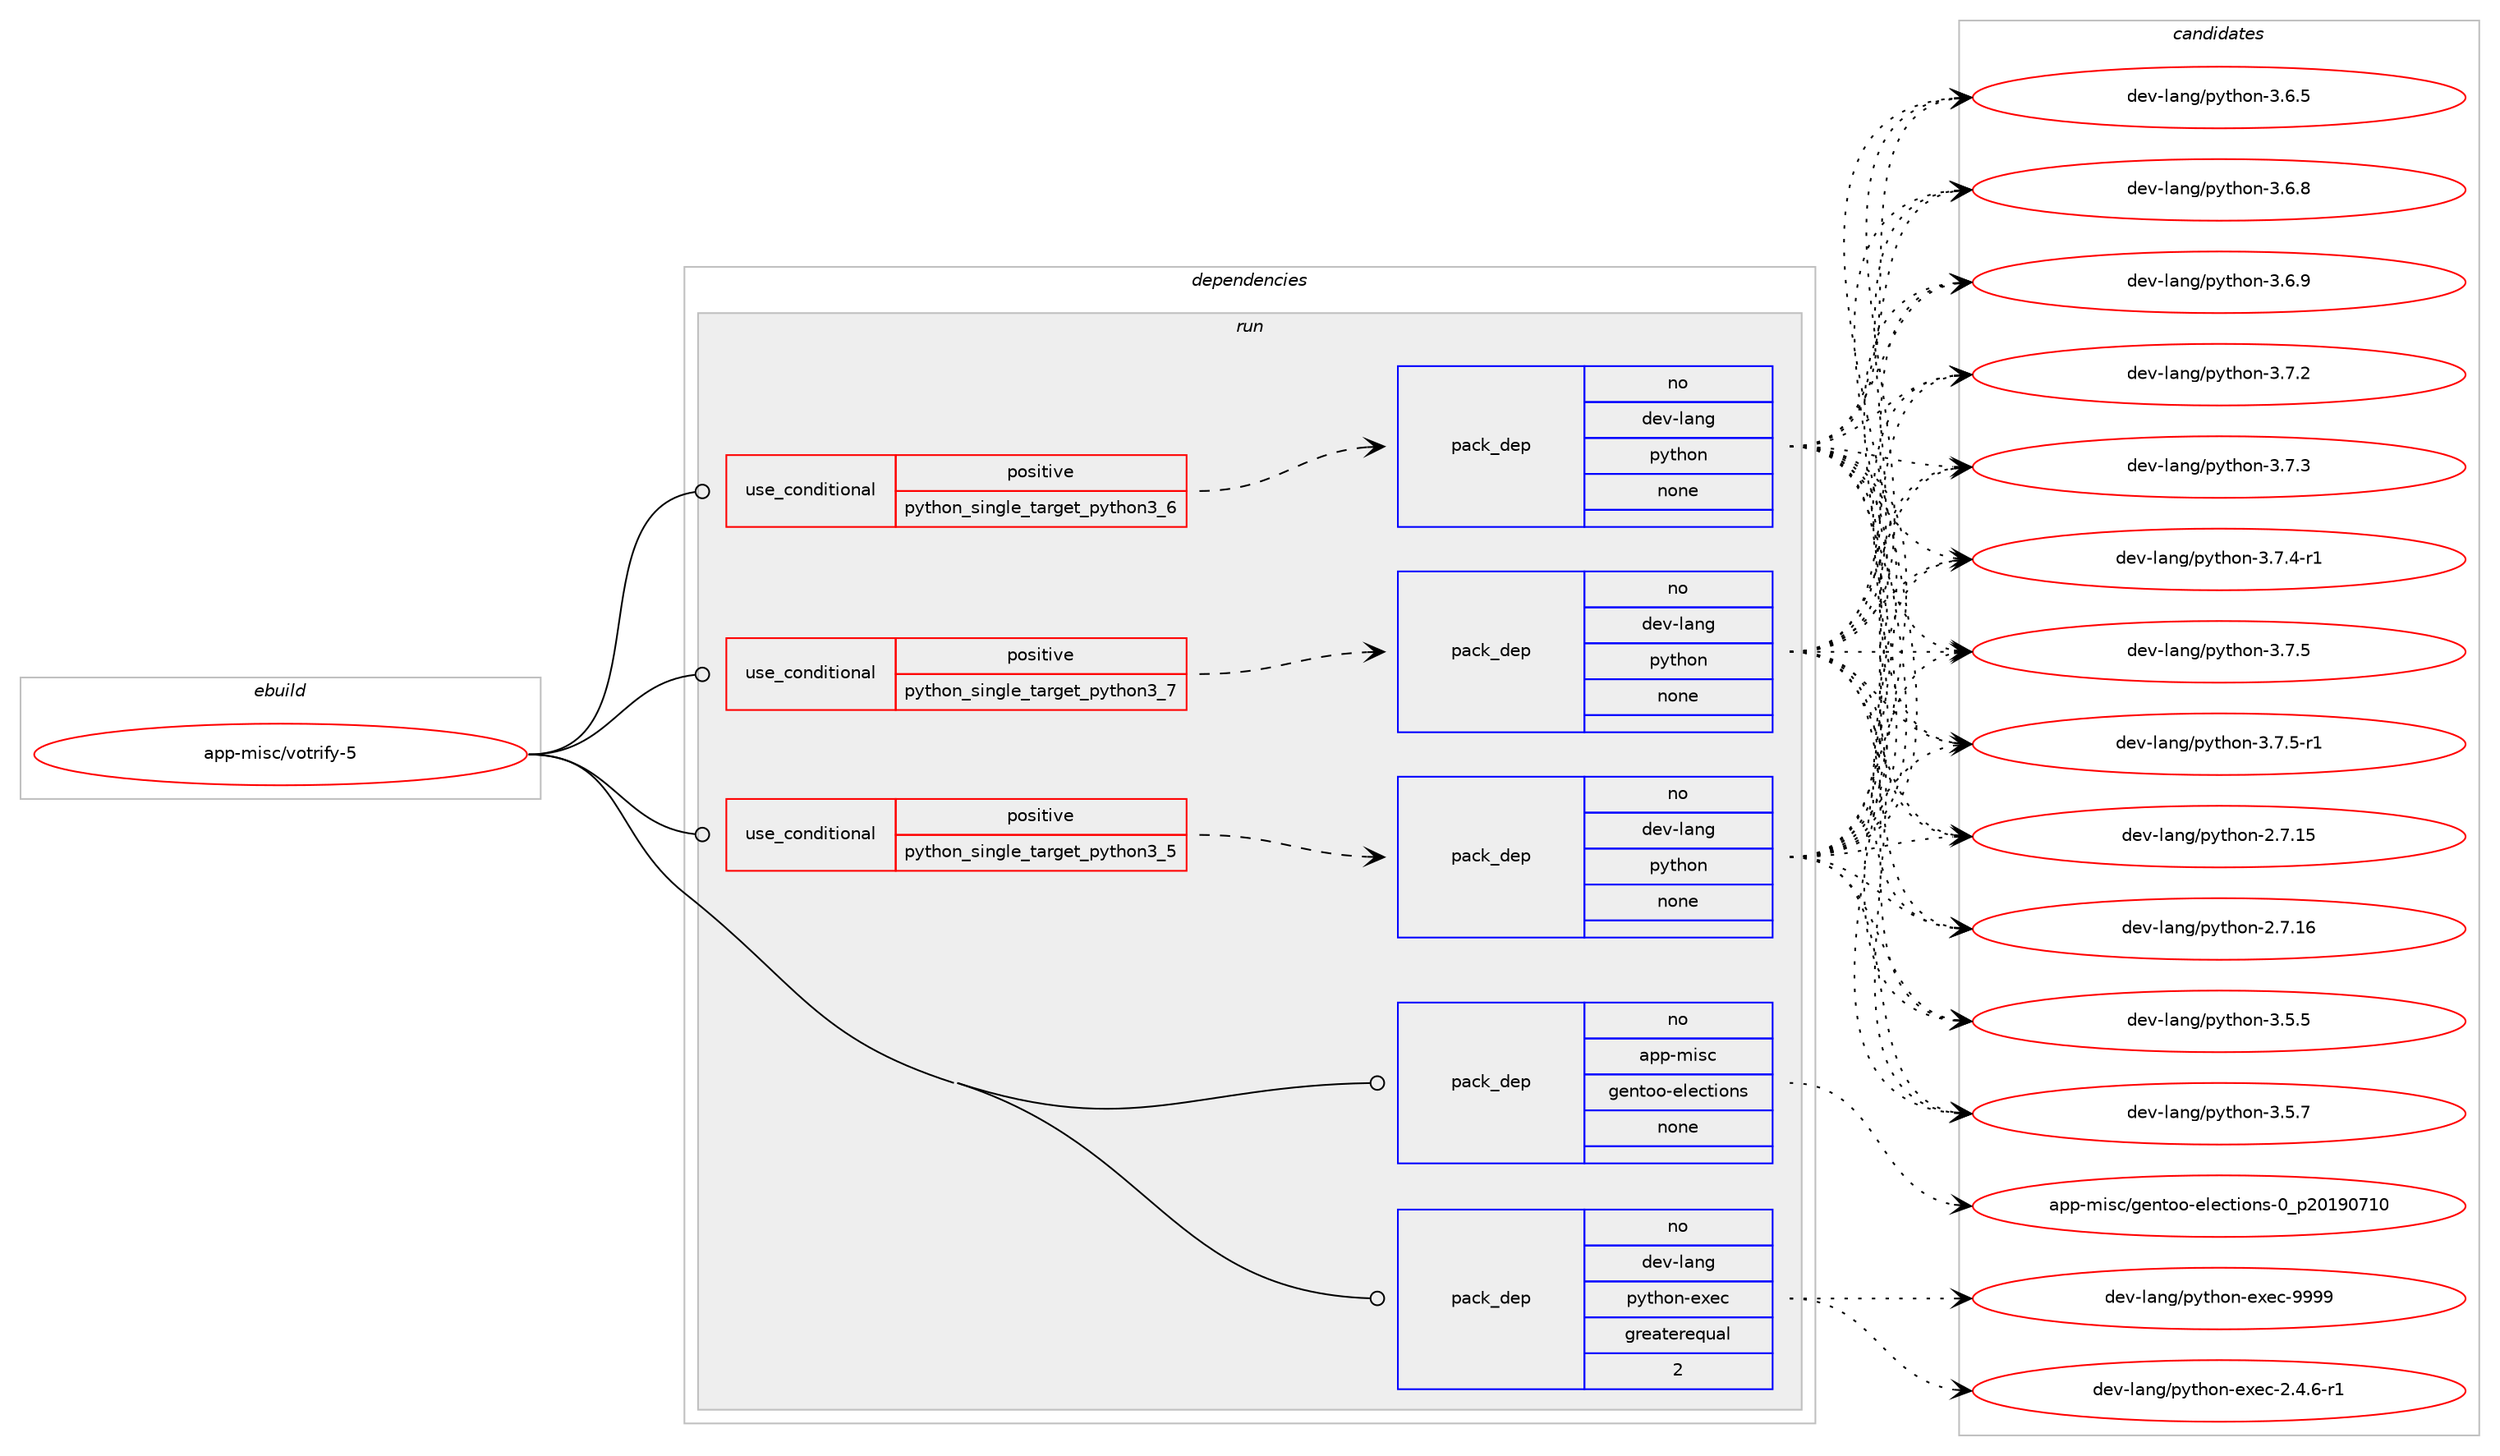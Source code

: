 digraph prolog {

# *************
# Graph options
# *************

newrank=true;
concentrate=true;
compound=true;
graph [rankdir=LR,fontname=Helvetica,fontsize=10,ranksep=1.5];#, ranksep=2.5, nodesep=0.2];
edge  [arrowhead=vee];
node  [fontname=Helvetica,fontsize=10];

# **********
# The ebuild
# **********

subgraph cluster_leftcol {
color=gray;
rank=same;
label=<<i>ebuild</i>>;
id [label="app-misc/votrify-5", color=red, width=4, href="../app-misc/votrify-5.svg"];
}

# ****************
# The dependencies
# ****************

subgraph cluster_midcol {
color=gray;
label=<<i>dependencies</i>>;
subgraph cluster_compile {
fillcolor="#eeeeee";
style=filled;
label=<<i>compile</i>>;
}
subgraph cluster_compileandrun {
fillcolor="#eeeeee";
style=filled;
label=<<i>compile and run</i>>;
}
subgraph cluster_run {
fillcolor="#eeeeee";
style=filled;
label=<<i>run</i>>;
subgraph cond119633 {
dependency500926 [label=<<TABLE BORDER="0" CELLBORDER="1" CELLSPACING="0" CELLPADDING="4"><TR><TD ROWSPAN="3" CELLPADDING="10">use_conditional</TD></TR><TR><TD>positive</TD></TR><TR><TD>python_single_target_python3_5</TD></TR></TABLE>>, shape=none, color=red];
subgraph pack372232 {
dependency500927 [label=<<TABLE BORDER="0" CELLBORDER="1" CELLSPACING="0" CELLPADDING="4" WIDTH="220"><TR><TD ROWSPAN="6" CELLPADDING="30">pack_dep</TD></TR><TR><TD WIDTH="110">no</TD></TR><TR><TD>dev-lang</TD></TR><TR><TD>python</TD></TR><TR><TD>none</TD></TR><TR><TD></TD></TR></TABLE>>, shape=none, color=blue];
}
dependency500926:e -> dependency500927:w [weight=20,style="dashed",arrowhead="vee"];
}
id:e -> dependency500926:w [weight=20,style="solid",arrowhead="odot"];
subgraph cond119634 {
dependency500928 [label=<<TABLE BORDER="0" CELLBORDER="1" CELLSPACING="0" CELLPADDING="4"><TR><TD ROWSPAN="3" CELLPADDING="10">use_conditional</TD></TR><TR><TD>positive</TD></TR><TR><TD>python_single_target_python3_6</TD></TR></TABLE>>, shape=none, color=red];
subgraph pack372233 {
dependency500929 [label=<<TABLE BORDER="0" CELLBORDER="1" CELLSPACING="0" CELLPADDING="4" WIDTH="220"><TR><TD ROWSPAN="6" CELLPADDING="30">pack_dep</TD></TR><TR><TD WIDTH="110">no</TD></TR><TR><TD>dev-lang</TD></TR><TR><TD>python</TD></TR><TR><TD>none</TD></TR><TR><TD></TD></TR></TABLE>>, shape=none, color=blue];
}
dependency500928:e -> dependency500929:w [weight=20,style="dashed",arrowhead="vee"];
}
id:e -> dependency500928:w [weight=20,style="solid",arrowhead="odot"];
subgraph cond119635 {
dependency500930 [label=<<TABLE BORDER="0" CELLBORDER="1" CELLSPACING="0" CELLPADDING="4"><TR><TD ROWSPAN="3" CELLPADDING="10">use_conditional</TD></TR><TR><TD>positive</TD></TR><TR><TD>python_single_target_python3_7</TD></TR></TABLE>>, shape=none, color=red];
subgraph pack372234 {
dependency500931 [label=<<TABLE BORDER="0" CELLBORDER="1" CELLSPACING="0" CELLPADDING="4" WIDTH="220"><TR><TD ROWSPAN="6" CELLPADDING="30">pack_dep</TD></TR><TR><TD WIDTH="110">no</TD></TR><TR><TD>dev-lang</TD></TR><TR><TD>python</TD></TR><TR><TD>none</TD></TR><TR><TD></TD></TR></TABLE>>, shape=none, color=blue];
}
dependency500930:e -> dependency500931:w [weight=20,style="dashed",arrowhead="vee"];
}
id:e -> dependency500930:w [weight=20,style="solid",arrowhead="odot"];
subgraph pack372235 {
dependency500932 [label=<<TABLE BORDER="0" CELLBORDER="1" CELLSPACING="0" CELLPADDING="4" WIDTH="220"><TR><TD ROWSPAN="6" CELLPADDING="30">pack_dep</TD></TR><TR><TD WIDTH="110">no</TD></TR><TR><TD>app-misc</TD></TR><TR><TD>gentoo-elections</TD></TR><TR><TD>none</TD></TR><TR><TD></TD></TR></TABLE>>, shape=none, color=blue];
}
id:e -> dependency500932:w [weight=20,style="solid",arrowhead="odot"];
subgraph pack372236 {
dependency500933 [label=<<TABLE BORDER="0" CELLBORDER="1" CELLSPACING="0" CELLPADDING="4" WIDTH="220"><TR><TD ROWSPAN="6" CELLPADDING="30">pack_dep</TD></TR><TR><TD WIDTH="110">no</TD></TR><TR><TD>dev-lang</TD></TR><TR><TD>python-exec</TD></TR><TR><TD>greaterequal</TD></TR><TR><TD>2</TD></TR></TABLE>>, shape=none, color=blue];
}
id:e -> dependency500933:w [weight=20,style="solid",arrowhead="odot"];
}
}

# **************
# The candidates
# **************

subgraph cluster_choices {
rank=same;
color=gray;
label=<<i>candidates</i>>;

subgraph choice372232 {
color=black;
nodesep=1;
choice10010111845108971101034711212111610411111045504655464953 [label="dev-lang/python-2.7.15", color=red, width=4,href="../dev-lang/python-2.7.15.svg"];
choice10010111845108971101034711212111610411111045504655464954 [label="dev-lang/python-2.7.16", color=red, width=4,href="../dev-lang/python-2.7.16.svg"];
choice100101118451089711010347112121116104111110455146534653 [label="dev-lang/python-3.5.5", color=red, width=4,href="../dev-lang/python-3.5.5.svg"];
choice100101118451089711010347112121116104111110455146534655 [label="dev-lang/python-3.5.7", color=red, width=4,href="../dev-lang/python-3.5.7.svg"];
choice100101118451089711010347112121116104111110455146544653 [label="dev-lang/python-3.6.5", color=red, width=4,href="../dev-lang/python-3.6.5.svg"];
choice100101118451089711010347112121116104111110455146544656 [label="dev-lang/python-3.6.8", color=red, width=4,href="../dev-lang/python-3.6.8.svg"];
choice100101118451089711010347112121116104111110455146544657 [label="dev-lang/python-3.6.9", color=red, width=4,href="../dev-lang/python-3.6.9.svg"];
choice100101118451089711010347112121116104111110455146554650 [label="dev-lang/python-3.7.2", color=red, width=4,href="../dev-lang/python-3.7.2.svg"];
choice100101118451089711010347112121116104111110455146554651 [label="dev-lang/python-3.7.3", color=red, width=4,href="../dev-lang/python-3.7.3.svg"];
choice1001011184510897110103471121211161041111104551465546524511449 [label="dev-lang/python-3.7.4-r1", color=red, width=4,href="../dev-lang/python-3.7.4-r1.svg"];
choice100101118451089711010347112121116104111110455146554653 [label="dev-lang/python-3.7.5", color=red, width=4,href="../dev-lang/python-3.7.5.svg"];
choice1001011184510897110103471121211161041111104551465546534511449 [label="dev-lang/python-3.7.5-r1", color=red, width=4,href="../dev-lang/python-3.7.5-r1.svg"];
dependency500927:e -> choice10010111845108971101034711212111610411111045504655464953:w [style=dotted,weight="100"];
dependency500927:e -> choice10010111845108971101034711212111610411111045504655464954:w [style=dotted,weight="100"];
dependency500927:e -> choice100101118451089711010347112121116104111110455146534653:w [style=dotted,weight="100"];
dependency500927:e -> choice100101118451089711010347112121116104111110455146534655:w [style=dotted,weight="100"];
dependency500927:e -> choice100101118451089711010347112121116104111110455146544653:w [style=dotted,weight="100"];
dependency500927:e -> choice100101118451089711010347112121116104111110455146544656:w [style=dotted,weight="100"];
dependency500927:e -> choice100101118451089711010347112121116104111110455146544657:w [style=dotted,weight="100"];
dependency500927:e -> choice100101118451089711010347112121116104111110455146554650:w [style=dotted,weight="100"];
dependency500927:e -> choice100101118451089711010347112121116104111110455146554651:w [style=dotted,weight="100"];
dependency500927:e -> choice1001011184510897110103471121211161041111104551465546524511449:w [style=dotted,weight="100"];
dependency500927:e -> choice100101118451089711010347112121116104111110455146554653:w [style=dotted,weight="100"];
dependency500927:e -> choice1001011184510897110103471121211161041111104551465546534511449:w [style=dotted,weight="100"];
}
subgraph choice372233 {
color=black;
nodesep=1;
choice10010111845108971101034711212111610411111045504655464953 [label="dev-lang/python-2.7.15", color=red, width=4,href="../dev-lang/python-2.7.15.svg"];
choice10010111845108971101034711212111610411111045504655464954 [label="dev-lang/python-2.7.16", color=red, width=4,href="../dev-lang/python-2.7.16.svg"];
choice100101118451089711010347112121116104111110455146534653 [label="dev-lang/python-3.5.5", color=red, width=4,href="../dev-lang/python-3.5.5.svg"];
choice100101118451089711010347112121116104111110455146534655 [label="dev-lang/python-3.5.7", color=red, width=4,href="../dev-lang/python-3.5.7.svg"];
choice100101118451089711010347112121116104111110455146544653 [label="dev-lang/python-3.6.5", color=red, width=4,href="../dev-lang/python-3.6.5.svg"];
choice100101118451089711010347112121116104111110455146544656 [label="dev-lang/python-3.6.8", color=red, width=4,href="../dev-lang/python-3.6.8.svg"];
choice100101118451089711010347112121116104111110455146544657 [label="dev-lang/python-3.6.9", color=red, width=4,href="../dev-lang/python-3.6.9.svg"];
choice100101118451089711010347112121116104111110455146554650 [label="dev-lang/python-3.7.2", color=red, width=4,href="../dev-lang/python-3.7.2.svg"];
choice100101118451089711010347112121116104111110455146554651 [label="dev-lang/python-3.7.3", color=red, width=4,href="../dev-lang/python-3.7.3.svg"];
choice1001011184510897110103471121211161041111104551465546524511449 [label="dev-lang/python-3.7.4-r1", color=red, width=4,href="../dev-lang/python-3.7.4-r1.svg"];
choice100101118451089711010347112121116104111110455146554653 [label="dev-lang/python-3.7.5", color=red, width=4,href="../dev-lang/python-3.7.5.svg"];
choice1001011184510897110103471121211161041111104551465546534511449 [label="dev-lang/python-3.7.5-r1", color=red, width=4,href="../dev-lang/python-3.7.5-r1.svg"];
dependency500929:e -> choice10010111845108971101034711212111610411111045504655464953:w [style=dotted,weight="100"];
dependency500929:e -> choice10010111845108971101034711212111610411111045504655464954:w [style=dotted,weight="100"];
dependency500929:e -> choice100101118451089711010347112121116104111110455146534653:w [style=dotted,weight="100"];
dependency500929:e -> choice100101118451089711010347112121116104111110455146534655:w [style=dotted,weight="100"];
dependency500929:e -> choice100101118451089711010347112121116104111110455146544653:w [style=dotted,weight="100"];
dependency500929:e -> choice100101118451089711010347112121116104111110455146544656:w [style=dotted,weight="100"];
dependency500929:e -> choice100101118451089711010347112121116104111110455146544657:w [style=dotted,weight="100"];
dependency500929:e -> choice100101118451089711010347112121116104111110455146554650:w [style=dotted,weight="100"];
dependency500929:e -> choice100101118451089711010347112121116104111110455146554651:w [style=dotted,weight="100"];
dependency500929:e -> choice1001011184510897110103471121211161041111104551465546524511449:w [style=dotted,weight="100"];
dependency500929:e -> choice100101118451089711010347112121116104111110455146554653:w [style=dotted,weight="100"];
dependency500929:e -> choice1001011184510897110103471121211161041111104551465546534511449:w [style=dotted,weight="100"];
}
subgraph choice372234 {
color=black;
nodesep=1;
choice10010111845108971101034711212111610411111045504655464953 [label="dev-lang/python-2.7.15", color=red, width=4,href="../dev-lang/python-2.7.15.svg"];
choice10010111845108971101034711212111610411111045504655464954 [label="dev-lang/python-2.7.16", color=red, width=4,href="../dev-lang/python-2.7.16.svg"];
choice100101118451089711010347112121116104111110455146534653 [label="dev-lang/python-3.5.5", color=red, width=4,href="../dev-lang/python-3.5.5.svg"];
choice100101118451089711010347112121116104111110455146534655 [label="dev-lang/python-3.5.7", color=red, width=4,href="../dev-lang/python-3.5.7.svg"];
choice100101118451089711010347112121116104111110455146544653 [label="dev-lang/python-3.6.5", color=red, width=4,href="../dev-lang/python-3.6.5.svg"];
choice100101118451089711010347112121116104111110455146544656 [label="dev-lang/python-3.6.8", color=red, width=4,href="../dev-lang/python-3.6.8.svg"];
choice100101118451089711010347112121116104111110455146544657 [label="dev-lang/python-3.6.9", color=red, width=4,href="../dev-lang/python-3.6.9.svg"];
choice100101118451089711010347112121116104111110455146554650 [label="dev-lang/python-3.7.2", color=red, width=4,href="../dev-lang/python-3.7.2.svg"];
choice100101118451089711010347112121116104111110455146554651 [label="dev-lang/python-3.7.3", color=red, width=4,href="../dev-lang/python-3.7.3.svg"];
choice1001011184510897110103471121211161041111104551465546524511449 [label="dev-lang/python-3.7.4-r1", color=red, width=4,href="../dev-lang/python-3.7.4-r1.svg"];
choice100101118451089711010347112121116104111110455146554653 [label="dev-lang/python-3.7.5", color=red, width=4,href="../dev-lang/python-3.7.5.svg"];
choice1001011184510897110103471121211161041111104551465546534511449 [label="dev-lang/python-3.7.5-r1", color=red, width=4,href="../dev-lang/python-3.7.5-r1.svg"];
dependency500931:e -> choice10010111845108971101034711212111610411111045504655464953:w [style=dotted,weight="100"];
dependency500931:e -> choice10010111845108971101034711212111610411111045504655464954:w [style=dotted,weight="100"];
dependency500931:e -> choice100101118451089711010347112121116104111110455146534653:w [style=dotted,weight="100"];
dependency500931:e -> choice100101118451089711010347112121116104111110455146534655:w [style=dotted,weight="100"];
dependency500931:e -> choice100101118451089711010347112121116104111110455146544653:w [style=dotted,weight="100"];
dependency500931:e -> choice100101118451089711010347112121116104111110455146544656:w [style=dotted,weight="100"];
dependency500931:e -> choice100101118451089711010347112121116104111110455146544657:w [style=dotted,weight="100"];
dependency500931:e -> choice100101118451089711010347112121116104111110455146554650:w [style=dotted,weight="100"];
dependency500931:e -> choice100101118451089711010347112121116104111110455146554651:w [style=dotted,weight="100"];
dependency500931:e -> choice1001011184510897110103471121211161041111104551465546524511449:w [style=dotted,weight="100"];
dependency500931:e -> choice100101118451089711010347112121116104111110455146554653:w [style=dotted,weight="100"];
dependency500931:e -> choice1001011184510897110103471121211161041111104551465546534511449:w [style=dotted,weight="100"];
}
subgraph choice372235 {
color=black;
nodesep=1;
choice9711211245109105115994710310111011611111145101108101991161051111101154548951125048495748554948 [label="app-misc/gentoo-elections-0_p20190710", color=red, width=4,href="../app-misc/gentoo-elections-0_p20190710.svg"];
dependency500932:e -> choice9711211245109105115994710310111011611111145101108101991161051111101154548951125048495748554948:w [style=dotted,weight="100"];
}
subgraph choice372236 {
color=black;
nodesep=1;
choice10010111845108971101034711212111610411111045101120101994550465246544511449 [label="dev-lang/python-exec-2.4.6-r1", color=red, width=4,href="../dev-lang/python-exec-2.4.6-r1.svg"];
choice10010111845108971101034711212111610411111045101120101994557575757 [label="dev-lang/python-exec-9999", color=red, width=4,href="../dev-lang/python-exec-9999.svg"];
dependency500933:e -> choice10010111845108971101034711212111610411111045101120101994550465246544511449:w [style=dotted,weight="100"];
dependency500933:e -> choice10010111845108971101034711212111610411111045101120101994557575757:w [style=dotted,weight="100"];
}
}

}
